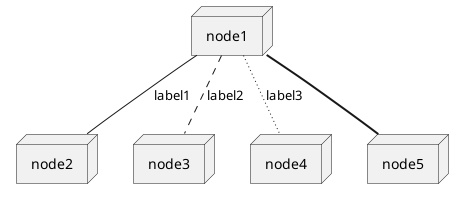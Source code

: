 @startuml

node node1
node node2
node node3
node node4
node node5
node1 -- node2 : label1
node1 .. node3 : label2
node1 ~~ node4 : label3
node1 == node5

@enduml